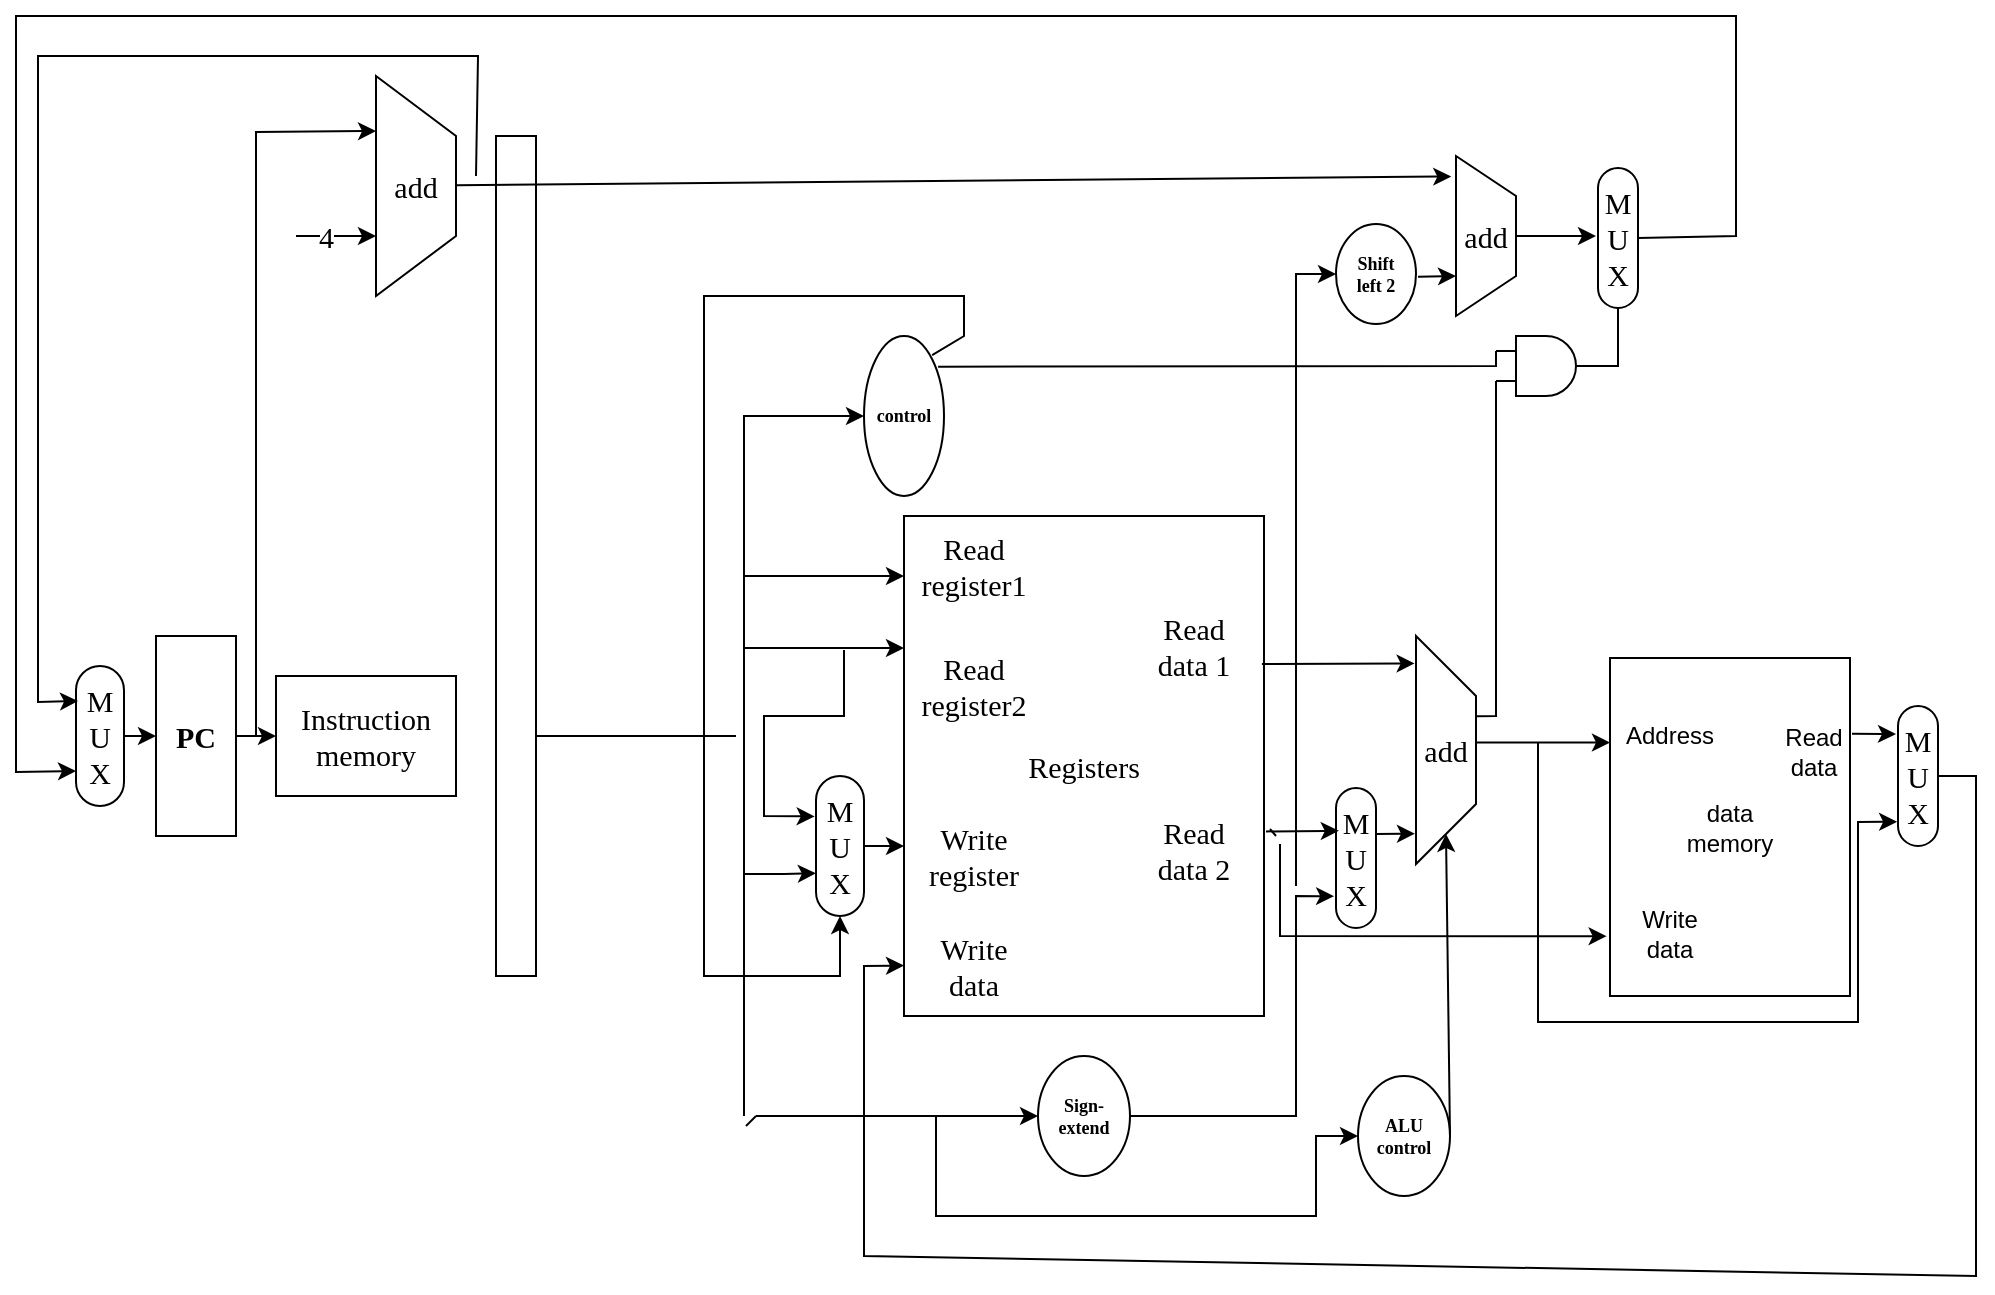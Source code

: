 <mxfile version="18.1.1" type="github">
  <diagram name="Page-1" id="90a13364-a465-7bf4-72fc-28e22215d7a0">
    <mxGraphModel dx="367" dy="557" grid="1" gridSize="10" guides="1" tooltips="1" connect="1" arrows="1" fold="1" page="1" pageScale="1.5" pageWidth="1169" pageHeight="826" background="none" math="0" shadow="0">
      <root>
        <mxCell id="0" style=";html=1;" />
        <mxCell id="1" style=";html=1;" parent="0" />
        <mxCell id="_GseaxLKm5lbex_g-DC_-1" value="PC" style="rounded=0;whiteSpace=wrap;html=1;fontSize=15;fontFamily=Verdana;fontStyle=1" parent="1" vertex="1">
          <mxGeometry x="130" y="510" width="40" height="100" as="geometry" />
        </mxCell>
        <mxCell id="_GseaxLKm5lbex_g-DC_-3" value="Registers" style="rounded=0;whiteSpace=wrap;html=1;fontFamily=Verdana;fontSize=15;" parent="1" vertex="1">
          <mxGeometry x="504" y="450" width="180" height="250" as="geometry" />
        </mxCell>
        <mxCell id="_GseaxLKm5lbex_g-DC_-5" value="Read&lt;br&gt;register1" style="text;html=1;strokeColor=none;fillColor=none;align=center;verticalAlign=middle;whiteSpace=wrap;rounded=0;fontFamily=Verdana;fontSize=15;" parent="1" vertex="1">
          <mxGeometry x="494" y="450" width="90" height="50" as="geometry" />
        </mxCell>
        <mxCell id="_GseaxLKm5lbex_g-DC_-7" value="Read&lt;br&gt;register2" style="text;html=1;strokeColor=none;fillColor=none;align=center;verticalAlign=middle;whiteSpace=wrap;rounded=0;fontFamily=Verdana;fontSize=15;" parent="1" vertex="1">
          <mxGeometry x="494" y="510" width="90" height="50" as="geometry" />
        </mxCell>
        <mxCell id="_GseaxLKm5lbex_g-DC_-8" value="Write&lt;br&gt;register" style="text;html=1;strokeColor=none;fillColor=none;align=center;verticalAlign=middle;whiteSpace=wrap;rounded=0;fontFamily=Verdana;fontSize=15;" parent="1" vertex="1">
          <mxGeometry x="494" y="595" width="90" height="50" as="geometry" />
        </mxCell>
        <mxCell id="_GseaxLKm5lbex_g-DC_-9" value="Write&lt;br&gt;data" style="text;html=1;strokeColor=none;fillColor=none;align=center;verticalAlign=middle;whiteSpace=wrap;rounded=0;fontFamily=Verdana;fontSize=15;" parent="1" vertex="1">
          <mxGeometry x="494" y="650" width="90" height="50" as="geometry" />
        </mxCell>
        <mxCell id="_GseaxLKm5lbex_g-DC_-10" value="Read&lt;br&gt;data 1" style="text;html=1;strokeColor=none;fillColor=none;align=center;verticalAlign=middle;whiteSpace=wrap;rounded=0;fontFamily=Verdana;fontSize=15;" parent="1" vertex="1">
          <mxGeometry x="604" y="490" width="90" height="50" as="geometry" />
        </mxCell>
        <mxCell id="_GseaxLKm5lbex_g-DC_-11" value="Read&lt;br&gt;data 2" style="text;html=1;strokeColor=none;fillColor=none;align=center;verticalAlign=middle;whiteSpace=wrap;rounded=0;fontFamily=Verdana;fontSize=15;" parent="1" vertex="1">
          <mxGeometry x="604" y="592" width="90" height="50" as="geometry" />
        </mxCell>
        <mxCell id="_GseaxLKm5lbex_g-DC_-16" style="edgeStyle=orthogonalEdgeStyle;rounded=0;orthogonalLoop=1;jettySize=auto;html=1;entryX=0;entryY=0.5;entryDx=0;entryDy=0;fontFamily=Verdana;fontSize=15;exitX=1;exitY=0.5;exitDx=0;exitDy=0;" parent="1" source="_GseaxLKm5lbex_g-DC_-1" target="_GseaxLKm5lbex_g-DC_-15" edge="1">
          <mxGeometry relative="1" as="geometry">
            <mxPoint x="180" y="560" as="sourcePoint" />
          </mxGeometry>
        </mxCell>
        <mxCell id="_GseaxLKm5lbex_g-DC_-15" value="Instruction&lt;br&gt;memory" style="rounded=0;whiteSpace=wrap;html=1;fontFamily=Verdana;fontSize=15;" parent="1" vertex="1">
          <mxGeometry x="190" y="530" width="90" height="60" as="geometry" />
        </mxCell>
        <mxCell id="_GseaxLKm5lbex_g-DC_-18" value="" style="endArrow=classic;html=1;rounded=0;fontFamily=Verdana;fontSize=15;entryX=0.25;entryY=1;entryDx=0;entryDy=0;" parent="1" target="_GseaxLKm5lbex_g-DC_-28" edge="1">
          <mxGeometry width="50" height="50" relative="1" as="geometry">
            <mxPoint x="180" y="560" as="sourcePoint" />
            <mxPoint x="240" y="360" as="targetPoint" />
            <Array as="points">
              <mxPoint x="180" y="258" />
            </Array>
          </mxGeometry>
        </mxCell>
        <mxCell id="_GseaxLKm5lbex_g-DC_-28" value="add&lt;br&gt;" style="shape=trapezoid;perimeter=trapezoidPerimeter;whiteSpace=wrap;html=1;fixedSize=1;rounded=0;fontFamily=Verdana;fontSize=15;strokeColor=default;fillColor=none;size=30;rotation=0;verticalAlign=middle;labelPosition=center;verticalLabelPosition=middle;align=center;direction=south;" parent="1" vertex="1">
          <mxGeometry x="240" y="230" width="40" height="110" as="geometry" />
        </mxCell>
        <mxCell id="_GseaxLKm5lbex_g-DC_-29" value="4" style="endArrow=classic;html=1;rounded=0;fontFamily=Verdana;fontSize=15;align=right;" parent="1" edge="1">
          <mxGeometry width="50" height="50" relative="1" as="geometry">
            <mxPoint x="200" y="310" as="sourcePoint" />
            <mxPoint x="240" y="310" as="targetPoint" />
            <Array as="points" />
          </mxGeometry>
        </mxCell>
        <mxCell id="_GseaxLKm5lbex_g-DC_-31" value="" style="endArrow=classic;html=1;rounded=0;fontFamily=Verdana;fontSize=15;" parent="1" edge="1">
          <mxGeometry width="50" height="50" relative="1" as="geometry">
            <mxPoint x="424" y="480" as="sourcePoint" />
            <mxPoint x="504" y="480" as="targetPoint" />
          </mxGeometry>
        </mxCell>
        <mxCell id="_GseaxLKm5lbex_g-DC_-32" value="" style="endArrow=classic;html=1;rounded=0;fontFamily=Verdana;fontSize=15;" parent="1" edge="1">
          <mxGeometry width="50" height="50" relative="1" as="geometry">
            <mxPoint x="424" y="516" as="sourcePoint" />
            <mxPoint x="504" y="516" as="targetPoint" />
          </mxGeometry>
        </mxCell>
        <mxCell id="_GseaxLKm5lbex_g-DC_-33" value="" style="endArrow=classic;html=1;rounded=0;fontFamily=Verdana;fontSize=15;startArrow=none;exitX=0.5;exitY=0;exitDx=0;exitDy=0;" parent="1" source="_GseaxLKm5lbex_g-DC_-38" edge="1">
          <mxGeometry width="50" height="50" relative="1" as="geometry">
            <mxPoint x="484.0" y="625.0" as="sourcePoint" />
            <mxPoint x="504" y="615" as="targetPoint" />
          </mxGeometry>
        </mxCell>
        <mxCell id="_GseaxLKm5lbex_g-DC_-34" value="" style="endArrow=classic;html=1;rounded=0;fontFamily=Verdana;fontSize=15;exitX=0.5;exitY=0;exitDx=0;exitDy=0;" parent="1" edge="1" source="h9TXa1Q45C4JcwB8wbE7-19">
          <mxGeometry width="50" height="50" relative="1" as="geometry">
            <mxPoint x="484" y="800" as="sourcePoint" />
            <mxPoint x="504" y="674.78" as="targetPoint" />
            <Array as="points">
              <mxPoint x="1040" y="580" />
              <mxPoint x="1040" y="830" />
              <mxPoint x="484" y="820" />
              <mxPoint x="484" y="675" />
            </Array>
          </mxGeometry>
        </mxCell>
        <mxCell id="_GseaxLKm5lbex_g-DC_-36" value="" style="endArrow=classic;html=1;rounded=0;fontFamily=Verdana;fontSize=15;entryX=0.128;entryY=1.079;entryDx=0;entryDy=0;entryPerimeter=0;" parent="1" target="_GseaxLKm5lbex_g-DC_-80" edge="1">
          <mxGeometry width="50" height="50" relative="1" as="geometry">
            <mxPoint x="280" y="284.57" as="sourcePoint" />
            <mxPoint x="760" y="285" as="targetPoint" />
          </mxGeometry>
        </mxCell>
        <mxCell id="_GseaxLKm5lbex_g-DC_-37" value="" style="endArrow=classic;html=1;rounded=0;fontFamily=Verdana;fontSize=15;entryX=0.289;entryY=1.027;entryDx=0;entryDy=0;entryPerimeter=0;" parent="1" target="_GseaxLKm5lbex_g-DC_-38" edge="1">
          <mxGeometry width="50" height="50" relative="1" as="geometry">
            <mxPoint x="474" y="517" as="sourcePoint" />
            <mxPoint x="469" y="617" as="targetPoint" />
            <Array as="points">
              <mxPoint x="474" y="550" />
              <mxPoint x="434" y="550" />
              <mxPoint x="434" y="600" />
            </Array>
          </mxGeometry>
        </mxCell>
        <mxCell id="_GseaxLKm5lbex_g-DC_-38" value="M&lt;br&gt;U&lt;br&gt;X" style="rounded=1;whiteSpace=wrap;html=1;fontFamily=Verdana;fontSize=15;strokeColor=default;fillColor=none;arcSize=50;direction=south;" parent="1" vertex="1">
          <mxGeometry x="460" y="580" width="24" height="70" as="geometry" />
        </mxCell>
        <mxCell id="_GseaxLKm5lbex_g-DC_-40" value="" style="endArrow=classic;html=1;rounded=0;fontFamily=Verdana;fontSize=15;startArrow=none;entryX=0.695;entryY=1.003;entryDx=0;entryDy=0;entryPerimeter=0;" parent="1" target="_GseaxLKm5lbex_g-DC_-38" edge="1">
          <mxGeometry width="50" height="50" relative="1" as="geometry">
            <mxPoint x="424" y="629" as="sourcePoint" />
            <mxPoint x="454" y="628.89" as="targetPoint" />
            <Array as="points">
              <mxPoint x="444" y="629" />
            </Array>
          </mxGeometry>
        </mxCell>
        <mxCell id="_GseaxLKm5lbex_g-DC_-41" value="" style="endArrow=classic;html=1;rounded=0;fontFamily=Verdana;fontSize=15;" parent="1" edge="1">
          <mxGeometry width="50" height="50" relative="1" as="geometry">
            <mxPoint x="424" y="750" as="sourcePoint" />
            <mxPoint x="484" y="400" as="targetPoint" />
            <Array as="points">
              <mxPoint x="424" y="400" />
            </Array>
          </mxGeometry>
        </mxCell>
        <mxCell id="_GseaxLKm5lbex_g-DC_-43" value="control" style="ellipse;whiteSpace=wrap;html=1;rounded=0;fontFamily=Verdana;fontSize=9;strokeColor=default;fillColor=none;direction=south;fontStyle=1" parent="1" vertex="1">
          <mxGeometry x="484" y="360" width="40" height="80" as="geometry" />
        </mxCell>
        <mxCell id="_GseaxLKm5lbex_g-DC_-44" value="" style="endArrow=classic;html=1;rounded=0;fontFamily=Verdana;fontSize=9;entryX=1;entryY=0.5;entryDx=0;entryDy=0;exitX=0.119;exitY=0.148;exitDx=0;exitDy=0;exitPerimeter=0;" parent="1" source="_GseaxLKm5lbex_g-DC_-43" target="_GseaxLKm5lbex_g-DC_-38" edge="1">
          <mxGeometry width="50" height="50" relative="1" as="geometry">
            <mxPoint x="514" y="360" as="sourcePoint" />
            <mxPoint x="574" y="310" as="targetPoint" />
            <Array as="points">
              <mxPoint x="534" y="360" />
              <mxPoint x="534" y="340" />
              <mxPoint x="404" y="340" />
              <mxPoint x="404" y="680" />
              <mxPoint x="472" y="680" />
            </Array>
          </mxGeometry>
        </mxCell>
        <mxCell id="_GseaxLKm5lbex_g-DC_-51" value="" style="rounded=0;whiteSpace=wrap;html=1;fontFamily=Verdana;fontSize=9;strokeColor=default;fillColor=none;" parent="1" vertex="1">
          <mxGeometry x="300" y="260" width="20" height="420" as="geometry" />
        </mxCell>
        <mxCell id="_GseaxLKm5lbex_g-DC_-54" value="" style="endArrow=classic;html=1;rounded=0;fontFamily=Verdana;fontSize=9;exitX=0.844;exitY=0.6;exitDx=0;exitDy=0;exitPerimeter=0;entryX=0.085;entryY=1.017;entryDx=0;entryDy=0;entryPerimeter=0;" parent="1" edge="1">
          <mxGeometry width="50" height="50" relative="1" as="geometry">
            <mxPoint x="682.96" y="524" as="sourcePoint" />
            <mxPoint x="759.32" y="523.69" as="targetPoint" />
          </mxGeometry>
        </mxCell>
        <mxCell id="_GseaxLKm5lbex_g-DC_-55" value="" style="endArrow=classic;html=1;rounded=0;fontFamily=Verdana;fontSize=9;entryX=0.306;entryY=0.93;entryDx=0;entryDy=0;entryPerimeter=0;" parent="1" edge="1" target="_GseaxLKm5lbex_g-DC_-57">
          <mxGeometry width="50" height="50" relative="1" as="geometry">
            <mxPoint x="685.0" y="607.707" as="sourcePoint" />
            <mxPoint x="720" y="608.713" as="targetPoint" />
          </mxGeometry>
        </mxCell>
        <mxCell id="_GseaxLKm5lbex_g-DC_-57" value="M&lt;br&gt;U&lt;br&gt;X" style="rounded=1;whiteSpace=wrap;html=1;fontFamily=Verdana;fontSize=15;strokeColor=default;fillColor=none;arcSize=50;direction=south;" parent="1" vertex="1">
          <mxGeometry x="720" y="586" width="20" height="70" as="geometry" />
        </mxCell>
        <mxCell id="_GseaxLKm5lbex_g-DC_-59" value="" style="endArrow=classic;html=1;rounded=0;fontFamily=Verdana;fontSize=9;entryX=0.867;entryY=1.017;entryDx=0;entryDy=0;entryPerimeter=0;" parent="1" edge="1" target="h9TXa1Q45C4JcwB8wbE7-10">
          <mxGeometry width="50" height="50" relative="1" as="geometry">
            <mxPoint x="740" y="609" as="sourcePoint" />
            <mxPoint x="760" y="648" as="targetPoint" />
          </mxGeometry>
        </mxCell>
        <mxCell id="_GseaxLKm5lbex_g-DC_-60" value="" style="shape=image;html=1;verticalAlign=top;verticalLabelPosition=bottom;labelBackgroundColor=#ffffff;imageAspect=0;aspect=fixed;image=https://cdn4.iconfinder.com/data/icons/essential-app-2/16/record-round-circle-dot-128.png;rounded=0;fontFamily=Verdana;fontSize=9;strokeColor=default;fillColor=none;" parent="1" vertex="1">
          <mxGeometry x="420" y="475" width="10" height="10" as="geometry" />
        </mxCell>
        <mxCell id="_GseaxLKm5lbex_g-DC_-62" value="" style="shape=image;html=1;verticalAlign=top;verticalLabelPosition=bottom;labelBackgroundColor=#ffffff;imageAspect=0;aspect=fixed;image=https://cdn4.iconfinder.com/data/icons/essential-app-2/16/record-round-circle-dot-128.png;rounded=0;fontFamily=Verdana;fontSize=9;strokeColor=default;fillColor=none;" parent="1" vertex="1">
          <mxGeometry x="419" y="511" width="10" height="10" as="geometry" />
        </mxCell>
        <mxCell id="_GseaxLKm5lbex_g-DC_-63" value="" style="shape=image;html=1;verticalAlign=top;verticalLabelPosition=bottom;labelBackgroundColor=#ffffff;imageAspect=0;aspect=fixed;image=https://cdn4.iconfinder.com/data/icons/essential-app-2/16/record-round-circle-dot-128.png;rounded=0;fontFamily=Verdana;fontSize=9;strokeColor=default;fillColor=none;" parent="1" vertex="1">
          <mxGeometry x="469" y="511" width="10" height="10" as="geometry" />
        </mxCell>
        <mxCell id="_GseaxLKm5lbex_g-DC_-64" value="" style="shape=image;html=1;verticalAlign=top;verticalLabelPosition=bottom;labelBackgroundColor=#ffffff;imageAspect=0;aspect=fixed;image=https://cdn4.iconfinder.com/data/icons/essential-app-2/16/record-round-circle-dot-128.png;rounded=0;fontFamily=Verdana;fontSize=9;strokeColor=default;fillColor=none;" parent="1" vertex="1">
          <mxGeometry x="419" y="624" width="10" height="10" as="geometry" />
        </mxCell>
        <mxCell id="_GseaxLKm5lbex_g-DC_-66" value="Sign-&lt;br&gt;extend" style="ellipse;whiteSpace=wrap;html=1;rounded=0;fontFamily=Verdana;fontSize=9;strokeColor=default;fillColor=none;direction=south;fontStyle=1" parent="1" vertex="1">
          <mxGeometry x="571" y="720" width="46" height="60" as="geometry" />
        </mxCell>
        <mxCell id="_GseaxLKm5lbex_g-DC_-67" value="" style="endArrow=classic;html=1;rounded=0;fontFamily=Verdana;fontSize=9;entryX=0.5;entryY=1;entryDx=0;entryDy=0;startArrow=none;" parent="1" source="_GseaxLKm5lbex_g-DC_-65" target="_GseaxLKm5lbex_g-DC_-66" edge="1">
          <mxGeometry width="50" height="50" relative="1" as="geometry">
            <mxPoint x="430" y="750" as="sourcePoint" />
            <mxPoint x="540" y="580" as="targetPoint" />
          </mxGeometry>
        </mxCell>
        <mxCell id="_GseaxLKm5lbex_g-DC_-65" value="" style="shape=image;html=1;verticalAlign=top;verticalLabelPosition=bottom;labelBackgroundColor=#ffffff;imageAspect=0;aspect=fixed;image=https://cdn4.iconfinder.com/data/icons/essential-app-2/16/record-round-circle-dot-128.png;rounded=0;fontFamily=Verdana;fontSize=9;strokeColor=default;fillColor=none;" parent="1" vertex="1">
          <mxGeometry x="420" y="745" width="10" height="10" as="geometry" />
        </mxCell>
        <mxCell id="_GseaxLKm5lbex_g-DC_-70" value="" style="endArrow=none;html=1;rounded=0;fontFamily=Verdana;fontSize=9;entryX=0.5;entryY=1;entryDx=0;entryDy=0;" parent="1" target="_GseaxLKm5lbex_g-DC_-65" edge="1">
          <mxGeometry width="50" height="50" relative="1" as="geometry">
            <mxPoint x="430" y="750" as="sourcePoint" />
            <mxPoint x="571.0" y="750" as="targetPoint" />
          </mxGeometry>
        </mxCell>
        <mxCell id="_GseaxLKm5lbex_g-DC_-72" value="" style="endArrow=none;html=1;rounded=0;fontFamily=Verdana;fontSize=9;" parent="1" edge="1">
          <mxGeometry width="50" height="50" relative="1" as="geometry">
            <mxPoint x="320" y="560" as="sourcePoint" />
            <mxPoint x="420" y="560" as="targetPoint" />
          </mxGeometry>
        </mxCell>
        <mxCell id="_GseaxLKm5lbex_g-DC_-73" value="" style="shape=image;html=1;verticalAlign=top;verticalLabelPosition=bottom;labelBackgroundColor=#ffffff;imageAspect=0;aspect=fixed;image=https://cdn4.iconfinder.com/data/icons/essential-app-2/16/record-round-circle-dot-128.png;rounded=0;fontFamily=Verdana;fontSize=9;strokeColor=default;fillColor=none;" parent="1" vertex="1">
          <mxGeometry x="419" y="555" width="10" height="10" as="geometry" />
        </mxCell>
        <mxCell id="_GseaxLKm5lbex_g-DC_-74" value="" style="endArrow=classic;html=1;rounded=0;fontFamily=Verdana;fontSize=9;" parent="1" edge="1" target="h9TXa1Q45C4JcwB8wbE7-4">
          <mxGeometry width="50" height="50" relative="1" as="geometry">
            <mxPoint x="520" y="750" as="sourcePoint" />
            <mxPoint x="730" y="760" as="targetPoint" />
            <Array as="points">
              <mxPoint x="520" y="800" />
              <mxPoint x="710" y="800" />
              <mxPoint x="710" y="760" />
            </Array>
          </mxGeometry>
        </mxCell>
        <mxCell id="_GseaxLKm5lbex_g-DC_-75" value="" style="endArrow=classic;html=1;rounded=0;fontFamily=Verdana;fontSize=9;exitX=0.5;exitY=0;exitDx=0;exitDy=0;entryX=0.773;entryY=1.047;entryDx=0;entryDy=0;entryPerimeter=0;" parent="1" source="_GseaxLKm5lbex_g-DC_-66" target="_GseaxLKm5lbex_g-DC_-57" edge="1">
          <mxGeometry width="50" height="50" relative="1" as="geometry">
            <mxPoint x="520" y="680" as="sourcePoint" />
            <mxPoint x="570" y="630" as="targetPoint" />
            <Array as="points">
              <mxPoint x="700" y="750" />
              <mxPoint x="700" y="640" />
            </Array>
          </mxGeometry>
        </mxCell>
        <mxCell id="_GseaxLKm5lbex_g-DC_-77" value="" style="endArrow=classic;html=1;rounded=0;fontFamily=Verdana;fontSize=15;startArrow=none;entryX=0.5;entryY=1;entryDx=0;entryDy=0;" parent="1" edge="1" target="_GseaxLKm5lbex_g-DC_-78" source="h9TXa1Q45C4JcwB8wbE7-1">
          <mxGeometry width="50" height="50" relative="1" as="geometry">
            <mxPoint x="700.0" y="668" as="sourcePoint" />
            <mxPoint x="720" y="370" as="targetPoint" />
            <Array as="points">
              <mxPoint x="700" y="329" />
            </Array>
          </mxGeometry>
        </mxCell>
        <mxCell id="_GseaxLKm5lbex_g-DC_-78" value="Shift&lt;br&gt;left 2" style="ellipse;whiteSpace=wrap;html=1;rounded=0;fontFamily=Verdana;fontSize=9;strokeColor=default;fillColor=none;direction=south;fontStyle=1" parent="1" vertex="1">
          <mxGeometry x="720" y="304" width="40" height="50" as="geometry" />
        </mxCell>
        <mxCell id="_GseaxLKm5lbex_g-DC_-79" value="" style="endArrow=classic;html=1;rounded=0;fontFamily=Verdana;fontSize=9;exitX=0.528;exitY=-0.025;exitDx=0;exitDy=0;exitPerimeter=0;entryX=0.75;entryY=1;entryDx=0;entryDy=0;" parent="1" source="_GseaxLKm5lbex_g-DC_-78" edge="1" target="_GseaxLKm5lbex_g-DC_-80">
          <mxGeometry width="50" height="50" relative="1" as="geometry">
            <mxPoint x="770" y="370" as="sourcePoint" />
            <mxPoint x="780" y="370" as="targetPoint" />
          </mxGeometry>
        </mxCell>
        <mxCell id="_GseaxLKm5lbex_g-DC_-80" value="add&lt;br&gt;" style="shape=trapezoid;perimeter=trapezoidPerimeter;whiteSpace=wrap;html=1;fixedSize=1;rounded=0;fontFamily=Verdana;fontSize=15;strokeColor=default;fillColor=none;size=20;rotation=0;verticalAlign=middle;labelPosition=center;verticalLabelPosition=middle;align=center;direction=south;" parent="1" vertex="1">
          <mxGeometry x="780" y="270" width="30" height="80" as="geometry" />
        </mxCell>
        <mxCell id="_GseaxLKm5lbex_g-DC_-81" value="" style="endArrow=classic;html=1;rounded=0;fontFamily=Verdana;fontSize=15;exitX=0.5;exitY=0;exitDx=0;exitDy=0;" parent="1" edge="1" source="_GseaxLKm5lbex_g-DC_-80">
          <mxGeometry width="50" height="50" relative="1" as="geometry">
            <mxPoint x="820" y="327.57" as="sourcePoint" />
            <mxPoint x="850" y="310" as="targetPoint" />
          </mxGeometry>
        </mxCell>
        <mxCell id="_GseaxLKm5lbex_g-DC_-82" value="M&lt;br&gt;U&lt;br&gt;X" style="rounded=1;whiteSpace=wrap;html=1;fontFamily=Verdana;fontSize=15;strokeColor=default;fillColor=none;arcSize=50;direction=south;" parent="1" vertex="1">
          <mxGeometry x="90" y="525" width="24" height="70" as="geometry" />
        </mxCell>
        <mxCell id="_GseaxLKm5lbex_g-DC_-83" value="" style="endArrow=classic;html=1;rounded=0;fontFamily=Verdana;fontSize=15;entryX=0.25;entryY=1;entryDx=0;entryDy=0;" parent="1" edge="1">
          <mxGeometry width="50" height="50" relative="1" as="geometry">
            <mxPoint x="290" y="280" as="sourcePoint" />
            <mxPoint x="91" y="542.5" as="targetPoint" />
            <Array as="points">
              <mxPoint x="291" y="220" />
              <mxPoint x="71" y="220" />
              <mxPoint x="71" y="543" />
            </Array>
          </mxGeometry>
        </mxCell>
        <mxCell id="_GseaxLKm5lbex_g-DC_-84" value="" style="shape=image;html=1;verticalAlign=top;verticalLabelPosition=bottom;labelBackgroundColor=#ffffff;imageAspect=0;aspect=fixed;image=https://cdn4.iconfinder.com/data/icons/essential-app-2/16/record-round-circle-dot-128.png;rounded=0;fontFamily=Verdana;fontSize=9;strokeColor=default;fillColor=none;" parent="1" vertex="1">
          <mxGeometry x="285" y="278" width="10" height="10" as="geometry" />
        </mxCell>
        <mxCell id="h9TXa1Q45C4JcwB8wbE7-4" value="ALU&lt;br&gt;control" style="ellipse;whiteSpace=wrap;html=1;rounded=0;fontFamily=Verdana;fontSize=9;strokeColor=default;fillColor=none;direction=south;fontStyle=1" vertex="1" parent="1">
          <mxGeometry x="731" y="730" width="46" height="60" as="geometry" />
        </mxCell>
        <mxCell id="h9TXa1Q45C4JcwB8wbE7-9" value="" style="endArrow=classic;html=1;rounded=0;fontFamily=Verdana;fontSize=9;exitX=0.5;exitY=0;exitDx=0;exitDy=0;entryX=1;entryY=0.5;entryDx=0;entryDy=0;" edge="1" parent="1" source="h9TXa1Q45C4JcwB8wbE7-4" target="h9TXa1Q45C4JcwB8wbE7-10">
          <mxGeometry width="50" height="50" relative="1" as="geometry">
            <mxPoint x="788" y="758" as="sourcePoint" />
            <mxPoint x="800" y="760" as="targetPoint" />
          </mxGeometry>
        </mxCell>
        <mxCell id="h9TXa1Q45C4JcwB8wbE7-10" value="add&lt;br&gt;" style="shape=trapezoid;perimeter=trapezoidPerimeter;whiteSpace=wrap;html=1;fixedSize=1;rounded=0;fontFamily=Verdana;fontSize=15;strokeColor=default;fillColor=none;size=30;rotation=0;verticalAlign=middle;labelPosition=center;verticalLabelPosition=middle;align=center;direction=south;" vertex="1" parent="1">
          <mxGeometry x="760" y="510" width="30" height="114" as="geometry" />
        </mxCell>
        <mxCell id="h9TXa1Q45C4JcwB8wbE7-1" value="" style="shape=image;html=1;verticalAlign=top;verticalLabelPosition=bottom;labelBackgroundColor=#ffffff;imageAspect=0;aspect=fixed;image=https://cdn4.iconfinder.com/data/icons/essential-app-2/16/record-round-circle-dot-128.png;rounded=0;fontFamily=Verdana;fontSize=9;strokeColor=default;fillColor=none;" vertex="1" parent="1">
          <mxGeometry x="695" y="635" width="10" height="10" as="geometry" />
        </mxCell>
        <mxCell id="h9TXa1Q45C4JcwB8wbE7-15" value="" style="endArrow=classic;html=1;rounded=0;exitX=0.467;exitY=0;exitDx=0;exitDy=0;exitPerimeter=0;entryX=0;entryY=0.25;entryDx=0;entryDy=0;" edge="1" parent="1" source="h9TXa1Q45C4JcwB8wbE7-10" target="h9TXa1Q45C4JcwB8wbE7-14">
          <mxGeometry width="50" height="50" relative="1" as="geometry">
            <mxPoint x="880" y="670" as="sourcePoint" />
            <mxPoint x="930" y="620" as="targetPoint" />
          </mxGeometry>
        </mxCell>
        <mxCell id="h9TXa1Q45C4JcwB8wbE7-19" value="M&lt;br&gt;U&lt;br&gt;X" style="rounded=1;whiteSpace=wrap;html=1;fontFamily=Verdana;fontSize=15;strokeColor=default;fillColor=none;arcSize=50;direction=south;" vertex="1" parent="1">
          <mxGeometry x="1001" y="545" width="20" height="70" as="geometry" />
        </mxCell>
        <mxCell id="h9TXa1Q45C4JcwB8wbE7-20" value="" style="endArrow=classic;html=1;rounded=0;fontFamily=Verdana;fontSize=9;exitX=0.85;exitY=0.195;exitDx=0;exitDy=0;exitPerimeter=0;" edge="1" parent="1">
          <mxGeometry width="50" height="50" relative="1" as="geometry">
            <mxPoint x="978" y="558.85" as="sourcePoint" />
            <mxPoint x="1000" y="559" as="targetPoint" />
          </mxGeometry>
        </mxCell>
        <mxCell id="h9TXa1Q45C4JcwB8wbE7-21" value="" style="group" vertex="1" connectable="0" parent="1">
          <mxGeometry x="857" y="521" width="132" height="169" as="geometry" />
        </mxCell>
        <mxCell id="h9TXa1Q45C4JcwB8wbE7-14" value="data&lt;br&gt;memory" style="rounded=0;whiteSpace=wrap;html=1;" vertex="1" parent="h9TXa1Q45C4JcwB8wbE7-21">
          <mxGeometry width="120" height="169" as="geometry" />
        </mxCell>
        <mxCell id="h9TXa1Q45C4JcwB8wbE7-16" value="Address" style="text;html=1;strokeColor=none;fillColor=none;align=center;verticalAlign=middle;whiteSpace=wrap;rounded=0;" vertex="1" parent="h9TXa1Q45C4JcwB8wbE7-21">
          <mxGeometry y="24" width="60" height="30" as="geometry" />
        </mxCell>
        <mxCell id="h9TXa1Q45C4JcwB8wbE7-17" value="Write&lt;br&gt;data" style="text;html=1;strokeColor=none;fillColor=none;align=center;verticalAlign=middle;whiteSpace=wrap;rounded=0;" vertex="1" parent="h9TXa1Q45C4JcwB8wbE7-21">
          <mxGeometry y="123" width="60" height="30" as="geometry" />
        </mxCell>
        <mxCell id="h9TXa1Q45C4JcwB8wbE7-18" value="Read&lt;br&gt;data" style="text;html=1;strokeColor=none;fillColor=none;align=center;verticalAlign=middle;whiteSpace=wrap;rounded=0;" vertex="1" parent="h9TXa1Q45C4JcwB8wbE7-21">
          <mxGeometry x="72" y="32" width="60" height="30" as="geometry" />
        </mxCell>
        <mxCell id="h9TXa1Q45C4JcwB8wbE7-22" value="" style="endArrow=classic;html=1;rounded=0;entryX=0.798;entryY=1.072;entryDx=0;entryDy=0;entryPerimeter=0;" edge="1" parent="1">
          <mxGeometry width="50" height="50" relative="1" as="geometry">
            <mxPoint x="821" y="563" as="sourcePoint" />
            <mxPoint x="1000.56" y="602.86" as="targetPoint" />
            <Array as="points">
              <mxPoint x="821" y="703" />
              <mxPoint x="981" y="703" />
              <mxPoint x="981" y="603" />
            </Array>
          </mxGeometry>
        </mxCell>
        <mxCell id="h9TXa1Q45C4JcwB8wbE7-23" value="" style="shape=image;html=1;verticalAlign=top;verticalLabelPosition=bottom;labelBackgroundColor=#ffffff;imageAspect=0;aspect=fixed;image=https://cdn4.iconfinder.com/data/icons/essential-app-2/16/record-round-circle-dot-128.png;rounded=0;fontFamily=Verdana;fontSize=9;strokeColor=default;fillColor=none;" vertex="1" parent="1">
          <mxGeometry x="816" y="558" width="10" height="10" as="geometry" />
        </mxCell>
        <mxCell id="h9TXa1Q45C4JcwB8wbE7-24" value="" style="endArrow=classic;html=1;rounded=0;entryX=-0.028;entryY=0.537;entryDx=0;entryDy=0;startArrow=none;entryPerimeter=0;" edge="1" parent="1" source="h9TXa1Q45C4JcwB8wbE7-2" target="h9TXa1Q45C4JcwB8wbE7-17">
          <mxGeometry width="50" height="50" relative="1" as="geometry">
            <mxPoint x="690" y="610" as="sourcePoint" />
            <mxPoint x="856" y="655.25" as="targetPoint" />
            <Array as="points">
              <mxPoint x="692" y="660" />
            </Array>
          </mxGeometry>
        </mxCell>
        <mxCell id="h9TXa1Q45C4JcwB8wbE7-2" value="" style="shape=image;html=1;verticalAlign=top;verticalLabelPosition=bottom;labelBackgroundColor=#ffffff;imageAspect=0;aspect=fixed;image=https://cdn4.iconfinder.com/data/icons/essential-app-2/16/record-round-circle-dot-128.png;rounded=0;fontFamily=Verdana;fontSize=9;strokeColor=default;fillColor=none;" vertex="1" parent="1">
          <mxGeometry x="687" y="604" width="10" height="10" as="geometry" />
        </mxCell>
        <mxCell id="h9TXa1Q45C4JcwB8wbE7-26" value="" style="endArrow=none;html=1;rounded=0;entryX=0;entryY=0.25;entryDx=0;entryDy=0;" edge="1" parent="1" target="h9TXa1Q45C4JcwB8wbE7-2">
          <mxGeometry width="50" height="50" relative="1" as="geometry">
            <mxPoint x="690" y="610" as="sourcePoint" />
            <mxPoint x="856" y="655.25" as="targetPoint" />
            <Array as="points" />
          </mxGeometry>
        </mxCell>
        <mxCell id="h9TXa1Q45C4JcwB8wbE7-28" value="" style="verticalLabelPosition=bottom;shadow=0;dashed=0;align=center;html=1;verticalAlign=top;shape=mxgraph.electrical.logic_gates.logic_gate;operation=and;" vertex="1" parent="1">
          <mxGeometry x="800" y="360" width="50" height="30" as="geometry" />
        </mxCell>
        <mxCell id="h9TXa1Q45C4JcwB8wbE7-35" value="" style="endArrow=none;html=1;rounded=0;entryX=0;entryY=0.25;entryDx=0;entryDy=0;entryPerimeter=0;exitX=0.192;exitY=0.074;exitDx=0;exitDy=0;exitPerimeter=0;" edge="1" parent="1" target="h9TXa1Q45C4JcwB8wbE7-28">
          <mxGeometry width="50" height="50" relative="1" as="geometry">
            <mxPoint x="521.04" y="375.36" as="sourcePoint" />
            <mxPoint x="790" y="367.5" as="targetPoint" />
            <Array as="points">
              <mxPoint x="800" y="375" />
            </Array>
          </mxGeometry>
        </mxCell>
        <mxCell id="h9TXa1Q45C4JcwB8wbE7-36" value="" style="endArrow=none;html=1;rounded=0;exitX=0.352;exitY=-0.017;exitDx=0;exitDy=0;exitPerimeter=0;entryX=0;entryY=0.75;entryDx=0;entryDy=0;entryPerimeter=0;" edge="1" parent="1" source="h9TXa1Q45C4JcwB8wbE7-10" target="h9TXa1Q45C4JcwB8wbE7-28">
          <mxGeometry width="50" height="50" relative="1" as="geometry">
            <mxPoint x="790" y="555" as="sourcePoint" />
            <mxPoint x="800" y="396.015" as="targetPoint" />
            <Array as="points">
              <mxPoint x="800" y="550" />
            </Array>
          </mxGeometry>
        </mxCell>
        <mxCell id="h9TXa1Q45C4JcwB8wbE7-37" value="M&lt;br&gt;U&lt;br&gt;X" style="rounded=1;whiteSpace=wrap;html=1;fontFamily=Verdana;fontSize=15;strokeColor=default;fillColor=none;arcSize=50;direction=south;" vertex="1" parent="1">
          <mxGeometry x="851" y="276" width="20" height="70" as="geometry" />
        </mxCell>
        <mxCell id="h9TXa1Q45C4JcwB8wbE7-40" value="" style="endArrow=none;html=1;rounded=0;exitX=1;exitY=0.5;exitDx=0;exitDy=0;exitPerimeter=0;entryX=1;entryY=0.5;entryDx=0;entryDy=0;" edge="1" parent="1" source="h9TXa1Q45C4JcwB8wbE7-28" target="h9TXa1Q45C4JcwB8wbE7-37">
          <mxGeometry width="50" height="50" relative="1" as="geometry">
            <mxPoint x="660" y="390" as="sourcePoint" />
            <mxPoint x="710" y="340" as="targetPoint" />
            <Array as="points">
              <mxPoint x="861" y="375" />
            </Array>
          </mxGeometry>
        </mxCell>
        <mxCell id="h9TXa1Q45C4JcwB8wbE7-41" value="" style="endArrow=classic;html=1;rounded=0;exitX=0.5;exitY=0;exitDx=0;exitDy=0;entryX=0.75;entryY=1;entryDx=0;entryDy=0;" edge="1" parent="1" source="h9TXa1Q45C4JcwB8wbE7-37" target="_GseaxLKm5lbex_g-DC_-82">
          <mxGeometry width="50" height="50" relative="1" as="geometry">
            <mxPoint x="880" y="340" as="sourcePoint" />
            <mxPoint x="930" y="290" as="targetPoint" />
            <Array as="points">
              <mxPoint x="920" y="310" />
              <mxPoint x="920" y="200" />
              <mxPoint x="60" y="200" />
              <mxPoint x="60" y="578" />
            </Array>
          </mxGeometry>
        </mxCell>
        <mxCell id="h9TXa1Q45C4JcwB8wbE7-42" value="" style="endArrow=classic;html=1;rounded=0;exitX=0.5;exitY=0;exitDx=0;exitDy=0;entryX=0;entryY=0.5;entryDx=0;entryDy=0;" edge="1" parent="1" source="_GseaxLKm5lbex_g-DC_-82" target="_GseaxLKm5lbex_g-DC_-1">
          <mxGeometry width="50" height="50" relative="1" as="geometry">
            <mxPoint x="450" y="500" as="sourcePoint" />
            <mxPoint x="500" y="450" as="targetPoint" />
          </mxGeometry>
        </mxCell>
      </root>
    </mxGraphModel>
  </diagram>
</mxfile>
